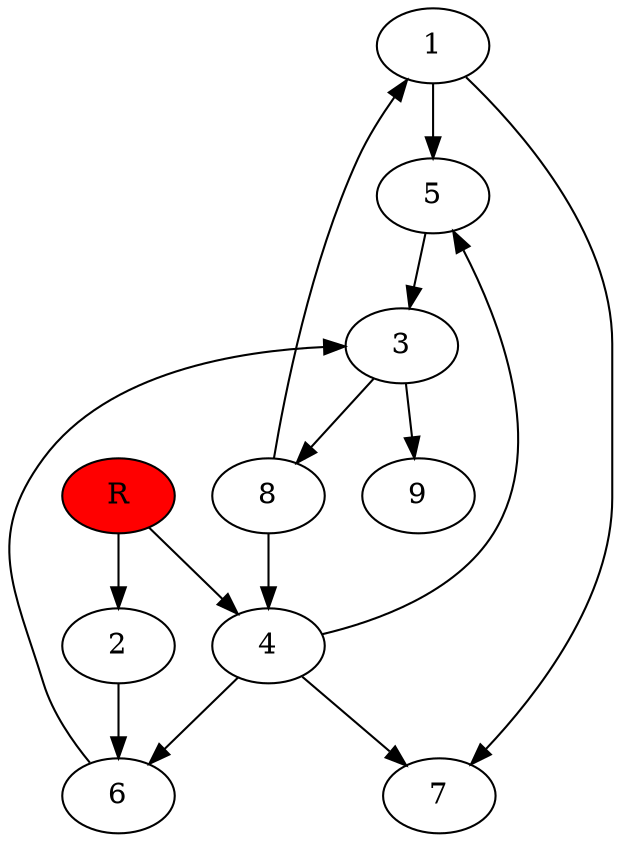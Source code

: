 digraph prb78273 {
	1
	2
	3
	4
	5
	6
	7
	8
	R [fillcolor="#ff0000" style=filled]
	1 -> 5
	1 -> 7
	2 -> 6
	3 -> 8
	3 -> 9
	4 -> 5
	4 -> 6
	4 -> 7
	5 -> 3
	6 -> 3
	8 -> 1
	8 -> 4
	R -> 2
	R -> 4
}
